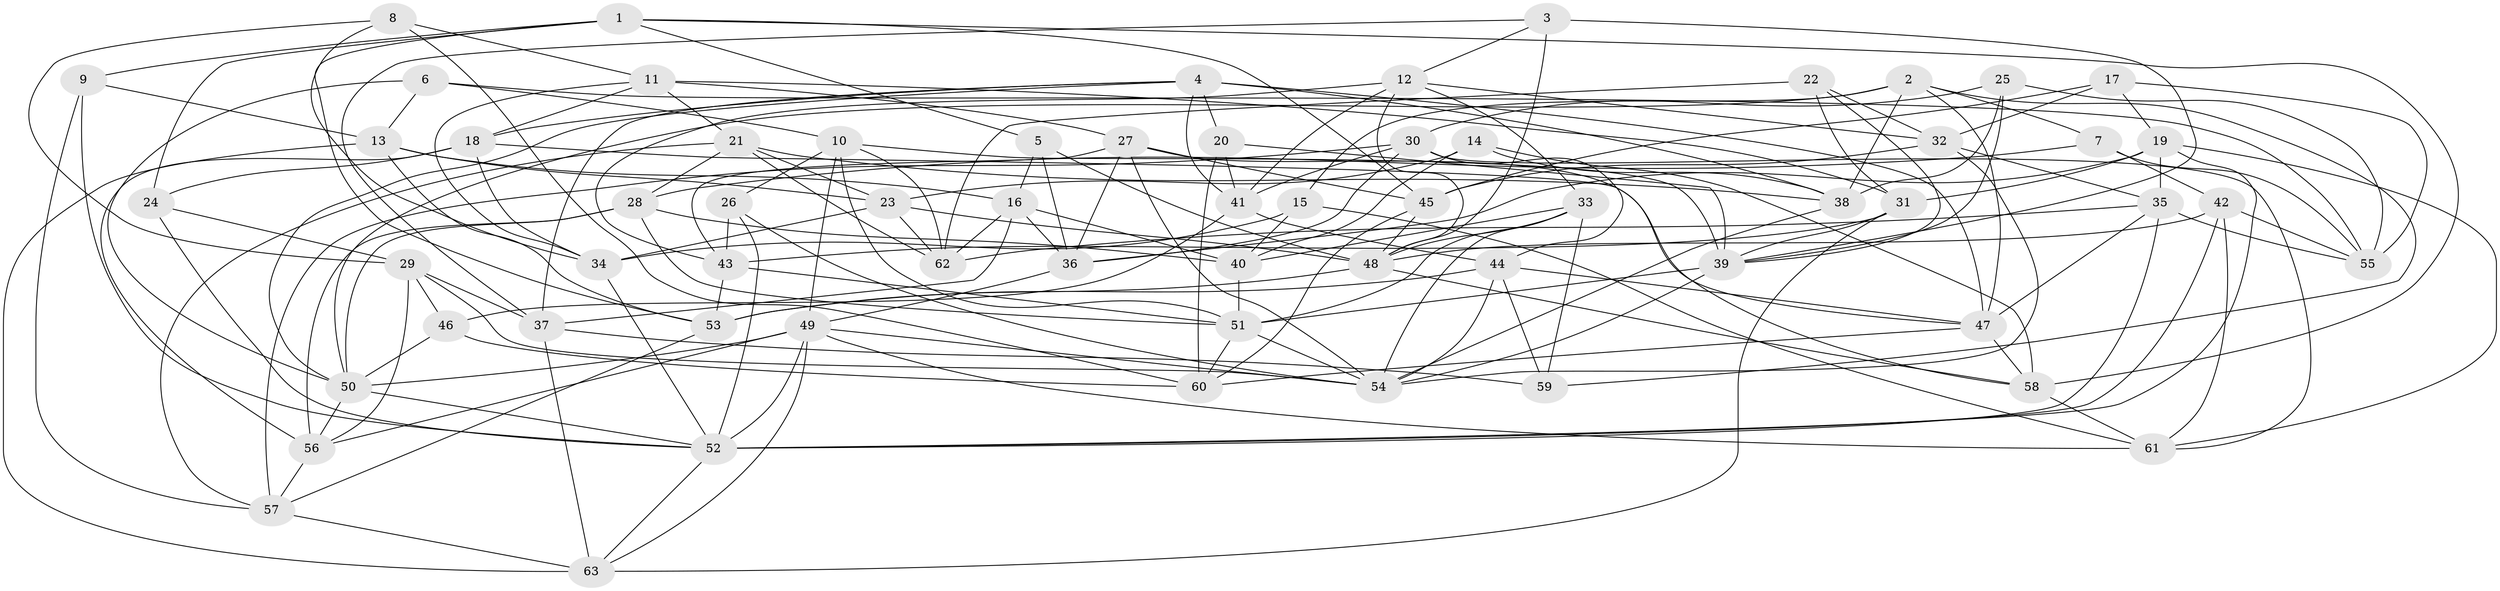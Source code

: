 // original degree distribution, {4: 1.0}
// Generated by graph-tools (version 1.1) at 2025/50/03/09/25 03:50:53]
// undirected, 63 vertices, 183 edges
graph export_dot {
graph [start="1"]
  node [color=gray90,style=filled];
  1;
  2;
  3;
  4;
  5;
  6;
  7;
  8;
  9;
  10;
  11;
  12;
  13;
  14;
  15;
  16;
  17;
  18;
  19;
  20;
  21;
  22;
  23;
  24;
  25;
  26;
  27;
  28;
  29;
  30;
  31;
  32;
  33;
  34;
  35;
  36;
  37;
  38;
  39;
  40;
  41;
  42;
  43;
  44;
  45;
  46;
  47;
  48;
  49;
  50;
  51;
  52;
  53;
  54;
  55;
  56;
  57;
  58;
  59;
  60;
  61;
  62;
  63;
  1 -- 5 [weight=1.0];
  1 -- 9 [weight=1.0];
  1 -- 24 [weight=1.0];
  1 -- 45 [weight=1.0];
  1 -- 53 [weight=1.0];
  1 -- 58 [weight=1.0];
  2 -- 7 [weight=1.0];
  2 -- 15 [weight=1.0];
  2 -- 38 [weight=1.0];
  2 -- 47 [weight=1.0];
  2 -- 50 [weight=1.0];
  2 -- 59 [weight=1.0];
  3 -- 12 [weight=1.0];
  3 -- 37 [weight=1.0];
  3 -- 39 [weight=1.0];
  3 -- 48 [weight=1.0];
  4 -- 18 [weight=1.0];
  4 -- 20 [weight=1.0];
  4 -- 37 [weight=1.0];
  4 -- 38 [weight=1.0];
  4 -- 41 [weight=1.0];
  4 -- 47 [weight=2.0];
  4 -- 50 [weight=1.0];
  5 -- 16 [weight=1.0];
  5 -- 36 [weight=1.0];
  5 -- 48 [weight=1.0];
  6 -- 10 [weight=1.0];
  6 -- 13 [weight=1.0];
  6 -- 50 [weight=1.0];
  6 -- 55 [weight=1.0];
  7 -- 28 [weight=1.0];
  7 -- 42 [weight=1.0];
  7 -- 55 [weight=1.0];
  8 -- 11 [weight=1.0];
  8 -- 29 [weight=1.0];
  8 -- 34 [weight=1.0];
  8 -- 60 [weight=1.0];
  9 -- 13 [weight=1.0];
  9 -- 52 [weight=1.0];
  9 -- 57 [weight=1.0];
  10 -- 26 [weight=1.0];
  10 -- 39 [weight=1.0];
  10 -- 49 [weight=1.0];
  10 -- 51 [weight=1.0];
  10 -- 62 [weight=1.0];
  11 -- 18 [weight=1.0];
  11 -- 21 [weight=1.0];
  11 -- 27 [weight=1.0];
  11 -- 31 [weight=1.0];
  11 -- 34 [weight=1.0];
  12 -- 32 [weight=1.0];
  12 -- 33 [weight=1.0];
  12 -- 41 [weight=1.0];
  12 -- 43 [weight=1.0];
  12 -- 48 [weight=1.0];
  13 -- 16 [weight=1.0];
  13 -- 23 [weight=1.0];
  13 -- 53 [weight=1.0];
  13 -- 63 [weight=1.0];
  14 -- 23 [weight=1.0];
  14 -- 38 [weight=1.0];
  14 -- 40 [weight=1.0];
  14 -- 58 [weight=1.0];
  15 -- 34 [weight=1.0];
  15 -- 40 [weight=1.0];
  15 -- 61 [weight=1.0];
  16 -- 36 [weight=1.0];
  16 -- 37 [weight=1.0];
  16 -- 40 [weight=1.0];
  16 -- 62 [weight=1.0];
  17 -- 19 [weight=1.0];
  17 -- 32 [weight=1.0];
  17 -- 45 [weight=1.0];
  17 -- 55 [weight=1.0];
  18 -- 24 [weight=1.0];
  18 -- 34 [weight=1.0];
  18 -- 47 [weight=1.0];
  18 -- 56 [weight=1.0];
  19 -- 31 [weight=1.0];
  19 -- 35 [weight=1.0];
  19 -- 36 [weight=1.0];
  19 -- 52 [weight=1.0];
  19 -- 61 [weight=1.0];
  20 -- 39 [weight=1.0];
  20 -- 41 [weight=1.0];
  20 -- 60 [weight=1.0];
  21 -- 23 [weight=1.0];
  21 -- 28 [weight=1.0];
  21 -- 38 [weight=1.0];
  21 -- 57 [weight=1.0];
  21 -- 62 [weight=1.0];
  22 -- 31 [weight=1.0];
  22 -- 32 [weight=1.0];
  22 -- 39 [weight=1.0];
  22 -- 62 [weight=1.0];
  23 -- 34 [weight=1.0];
  23 -- 48 [weight=1.0];
  23 -- 62 [weight=1.0];
  24 -- 29 [weight=1.0];
  24 -- 52 [weight=1.0];
  25 -- 30 [weight=1.0];
  25 -- 38 [weight=1.0];
  25 -- 39 [weight=1.0];
  25 -- 55 [weight=1.0];
  26 -- 43 [weight=1.0];
  26 -- 52 [weight=1.0];
  26 -- 54 [weight=1.0];
  27 -- 36 [weight=1.0];
  27 -- 43 [weight=1.0];
  27 -- 45 [weight=1.0];
  27 -- 54 [weight=1.0];
  27 -- 58 [weight=1.0];
  28 -- 40 [weight=1.0];
  28 -- 50 [weight=1.0];
  28 -- 51 [weight=1.0];
  28 -- 56 [weight=1.0];
  29 -- 37 [weight=1.0];
  29 -- 46 [weight=1.0];
  29 -- 54 [weight=1.0];
  29 -- 56 [weight=1.0];
  30 -- 36 [weight=1.0];
  30 -- 41 [weight=1.0];
  30 -- 44 [weight=1.0];
  30 -- 57 [weight=1.0];
  30 -- 61 [weight=1.0];
  31 -- 39 [weight=1.0];
  31 -- 43 [weight=1.0];
  31 -- 63 [weight=1.0];
  32 -- 35 [weight=1.0];
  32 -- 45 [weight=1.0];
  32 -- 54 [weight=1.0];
  33 -- 40 [weight=1.0];
  33 -- 48 [weight=1.0];
  33 -- 51 [weight=1.0];
  33 -- 54 [weight=1.0];
  33 -- 59 [weight=1.0];
  34 -- 52 [weight=1.0];
  35 -- 47 [weight=1.0];
  35 -- 52 [weight=1.0];
  35 -- 55 [weight=1.0];
  35 -- 62 [weight=1.0];
  36 -- 49 [weight=1.0];
  37 -- 59 [weight=1.0];
  37 -- 63 [weight=1.0];
  38 -- 54 [weight=1.0];
  39 -- 51 [weight=1.0];
  39 -- 54 [weight=1.0];
  40 -- 51 [weight=1.0];
  41 -- 44 [weight=1.0];
  41 -- 46 [weight=1.0];
  42 -- 48 [weight=2.0];
  42 -- 52 [weight=1.0];
  42 -- 55 [weight=1.0];
  42 -- 61 [weight=1.0];
  43 -- 51 [weight=1.0];
  43 -- 53 [weight=1.0];
  44 -- 47 [weight=1.0];
  44 -- 53 [weight=1.0];
  44 -- 54 [weight=1.0];
  44 -- 59 [weight=1.0];
  45 -- 48 [weight=1.0];
  45 -- 60 [weight=1.0];
  46 -- 50 [weight=1.0];
  46 -- 60 [weight=1.0];
  47 -- 58 [weight=1.0];
  47 -- 60 [weight=1.0];
  48 -- 53 [weight=1.0];
  48 -- 58 [weight=1.0];
  49 -- 50 [weight=1.0];
  49 -- 52 [weight=1.0];
  49 -- 54 [weight=1.0];
  49 -- 56 [weight=1.0];
  49 -- 61 [weight=1.0];
  49 -- 63 [weight=1.0];
  50 -- 52 [weight=1.0];
  50 -- 56 [weight=1.0];
  51 -- 54 [weight=1.0];
  51 -- 60 [weight=1.0];
  52 -- 63 [weight=1.0];
  53 -- 57 [weight=1.0];
  56 -- 57 [weight=1.0];
  57 -- 63 [weight=1.0];
  58 -- 61 [weight=1.0];
}

